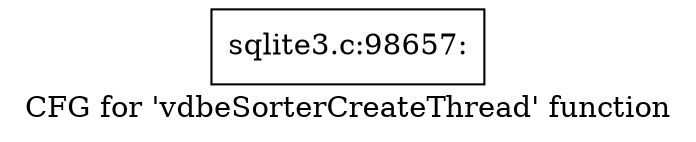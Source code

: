 digraph "CFG for 'vdbeSorterCreateThread' function" {
	label="CFG for 'vdbeSorterCreateThread' function";

	Node0x55c0f77c36d0 [shape=record,label="{sqlite3.c:98657:}"];
}
